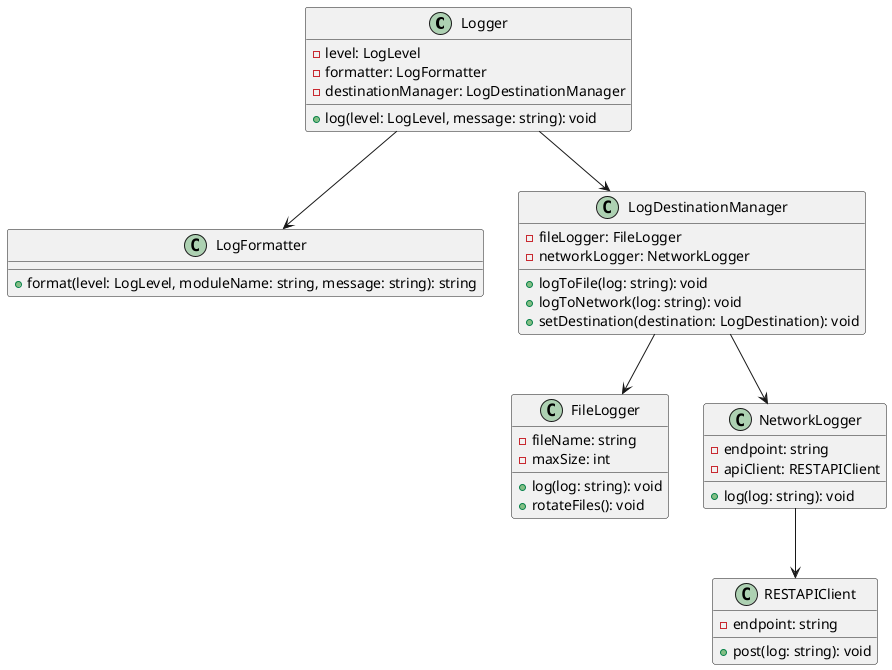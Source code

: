 @startuml
class Logger {
  - level: LogLevel
  - formatter: LogFormatter
  - destinationManager: LogDestinationManager
  + log(level: LogLevel, message: string): void
}

class LogFormatter {
  + format(level: LogLevel, moduleName: string, message: string): string
}

class LogDestinationManager {
  - fileLogger: FileLogger
  - networkLogger: NetworkLogger
  + logToFile(log: string): void
  + logToNetwork(log: string): void
  + setDestination(destination: LogDestination): void
}

class FileLogger {
  - fileName: string
  - maxSize: int
  + log(log: string): void
  + rotateFiles(): void
}

class NetworkLogger {
  - endpoint: string
  - apiClient: RESTAPIClient
  + log(log: string): void
}

class RESTAPIClient {
  - endpoint: string
  + post(log: string): void
}

Logger --> LogFormatter
Logger --> LogDestinationManager
LogDestinationManager --> FileLogger
LogDestinationManager --> NetworkLogger
NetworkLogger --> RESTAPIClient

@enduml
